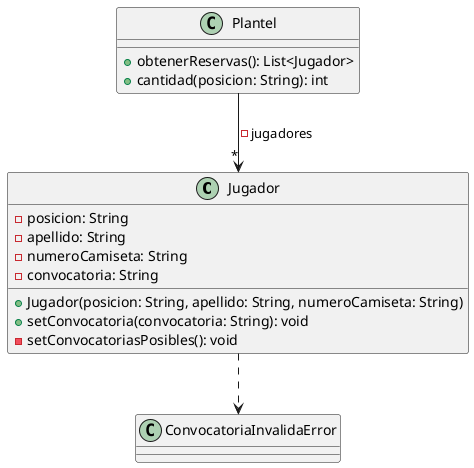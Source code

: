 @startuml

class Jugador {
    - posicion: String
    - apellido: String
    - numeroCamiseta: String
    - convocatoria: String

    + Jugador(posicion: String, apellido: String, numeroCamiseta: String)
    + setConvocatoria(convocatoria: String): void
    - setConvocatoriasPosibles(): void
}

class Plantel {
    + obtenerReservas(): List<Jugador>
    + cantidad(posicion: String): int
}

class ConvocatoriaInvalidaError

Plantel --> "*" Jugador: - jugadores
Jugador ..> ConvocatoriaInvalidaError

'como acá no puse la lista de jugadores como atributo entonces debo especificar en la flecha el nombre del atributo, su factor de visibilidad y qué tipo de dato es que lo dice hacia donde apunta la flecha, y la cardinalidad

'Jugador usa una excepción, porque hace un new de esa clase, no la tiene ni como atributo ni la hera ni la implementa

@enduml